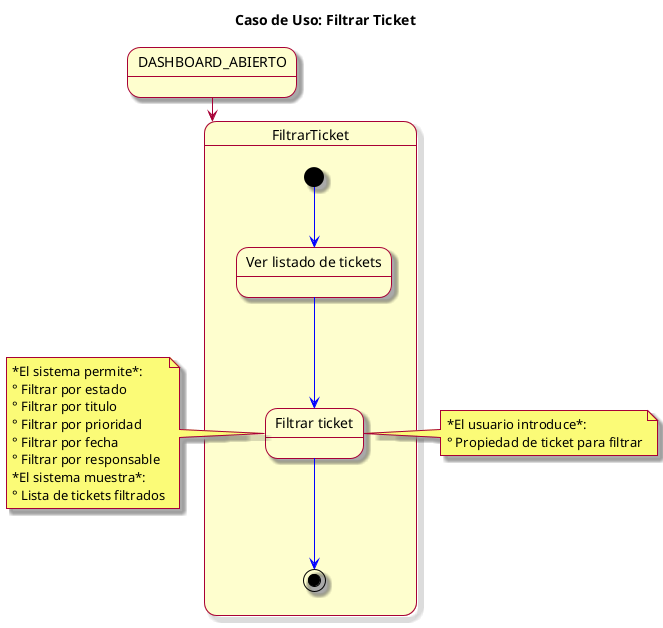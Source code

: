  @startuml
skin rose
title Caso de Uso: Filtrar Ticket

state DASHBOARD_ABIERTO
DASHBOARD_ABIERTO --> FiltrarTicket

state FiltrarTicket {

  [*] -[#blue]-> verlistadoTickets
  state "Ver listado de tickets" as verlistadoTickets
  verlistadoTickets -[#blue]-> confirmarFiltrado
  state "Filtrar ticket" as confirmarFiltrado
  confirmarFiltrado -[#blue]-> [*]
    
}

note left of confirmarFiltrado
  *El sistema permite*:
  ° Filtrar por estado
  ° Filtrar por titulo
  ° Filtrar por prioridad
  ° Filtrar por fecha
  ° Filtrar por responsable
  *El sistema muestra*: 
  ° Lista de tickets filtrados
end note

note right of confirmarFiltrado
  *El usuario introduce*:
  ° Propiedad de ticket para filtrar
end note

@enduml